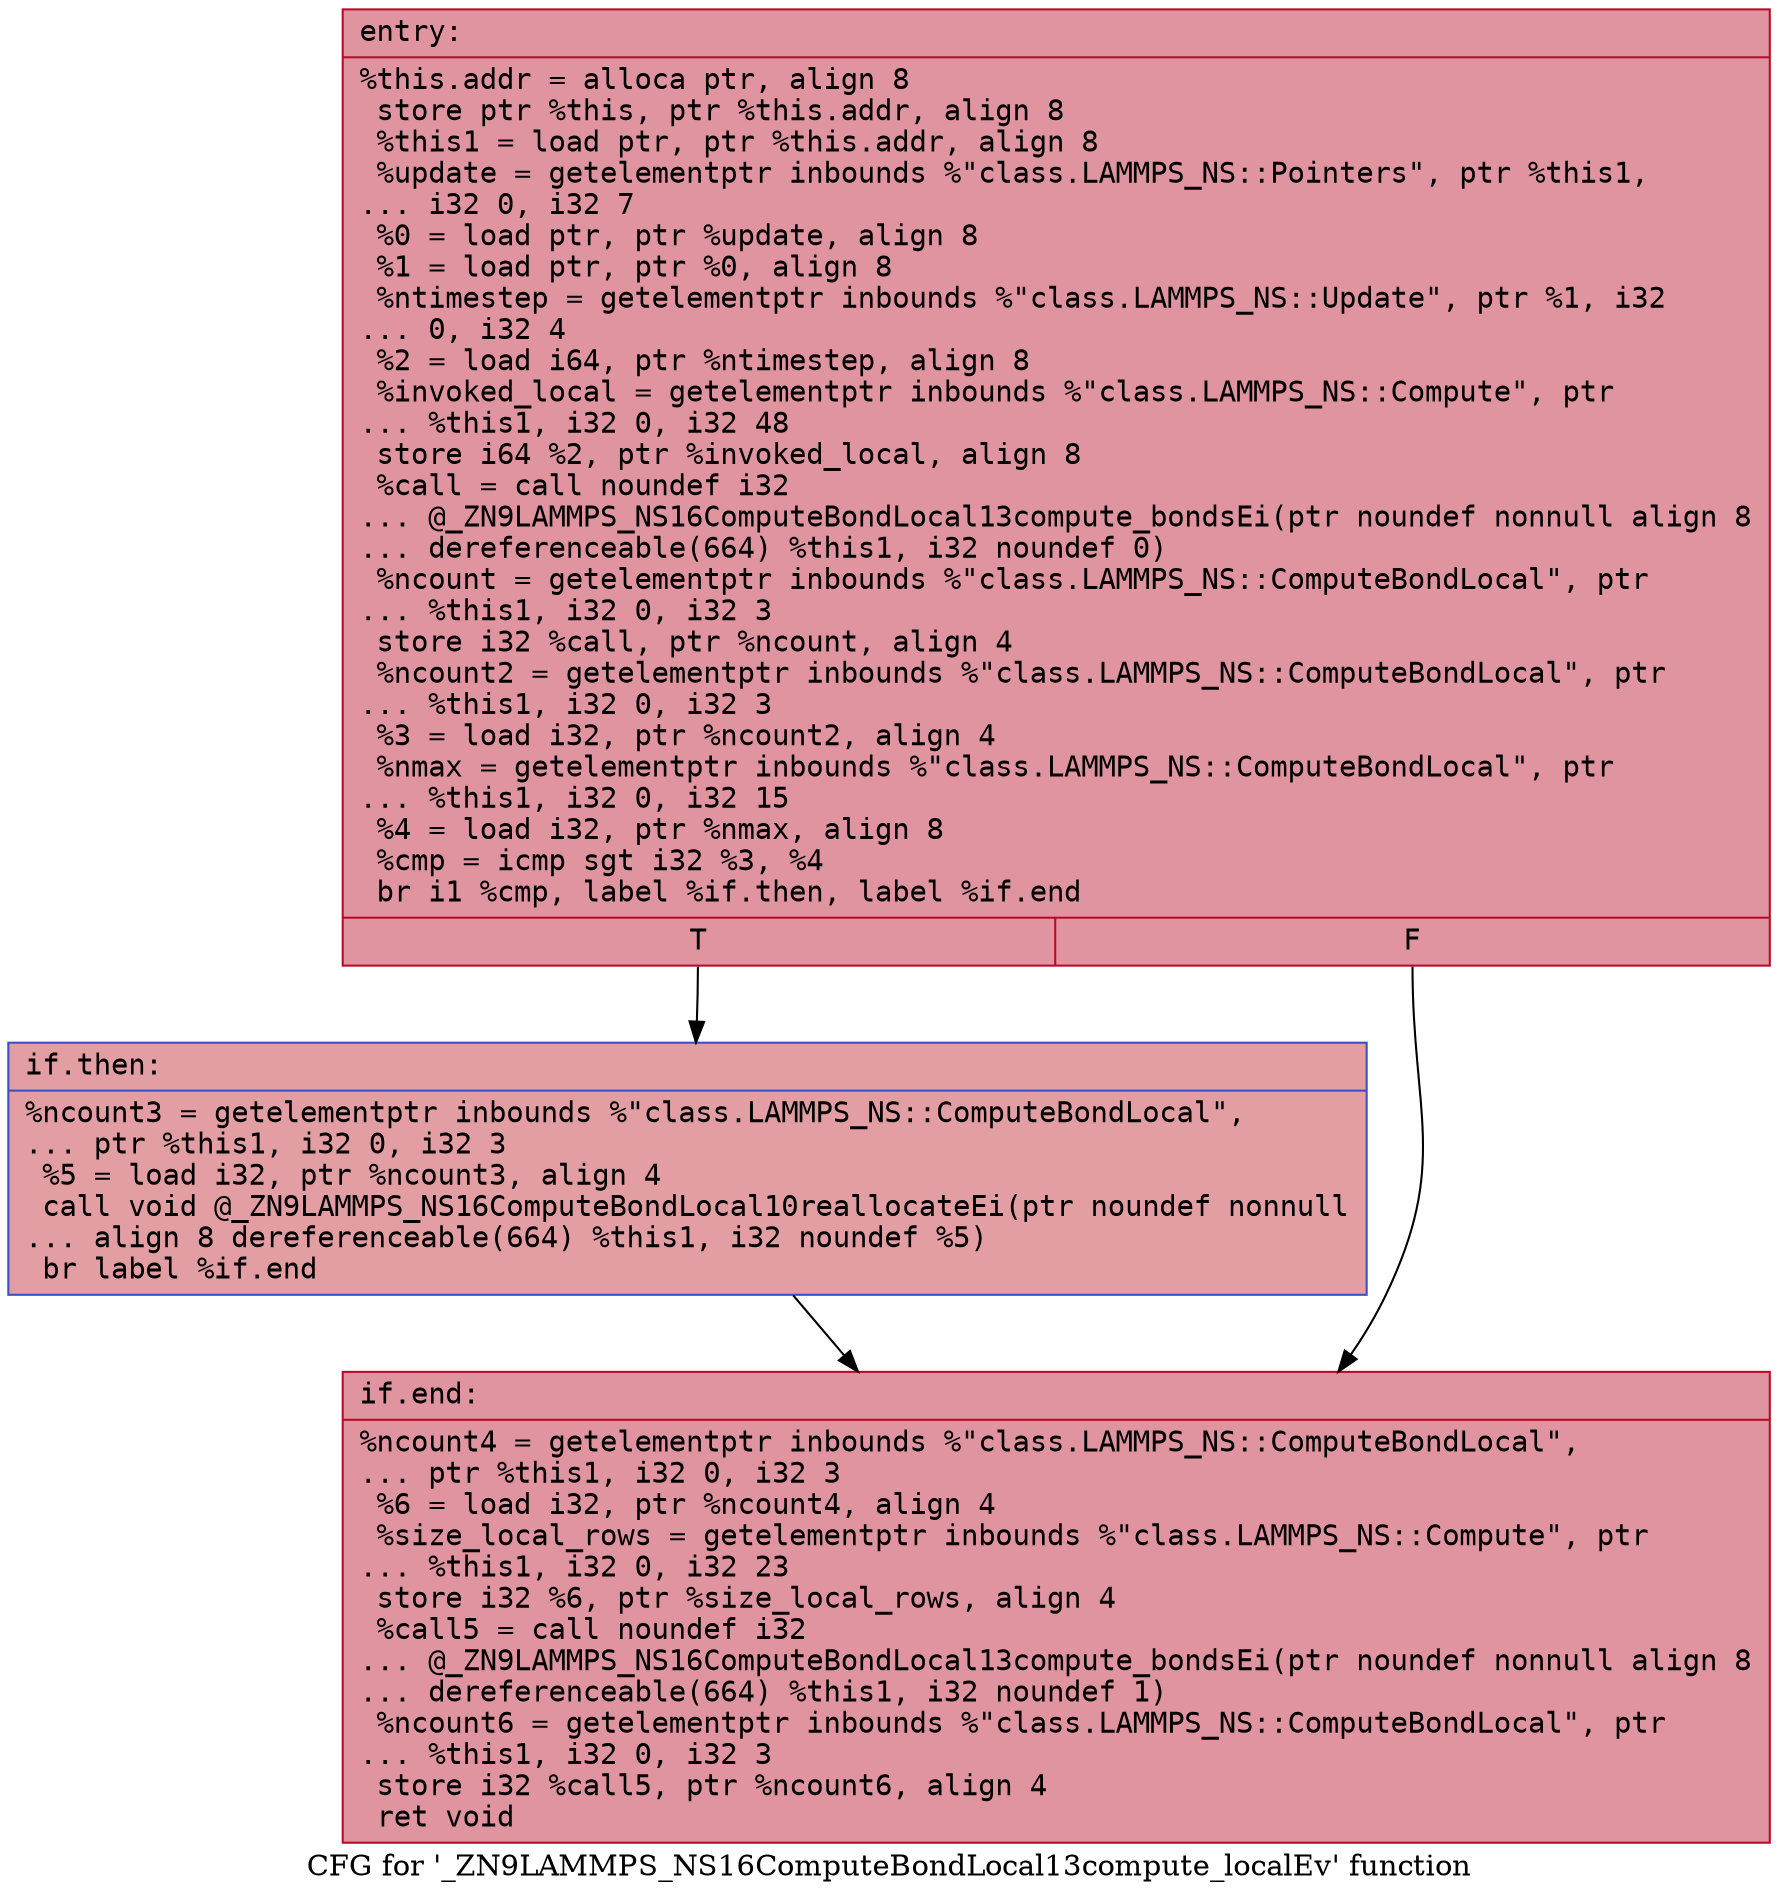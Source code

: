 digraph "CFG for '_ZN9LAMMPS_NS16ComputeBondLocal13compute_localEv' function" {
	label="CFG for '_ZN9LAMMPS_NS16ComputeBondLocal13compute_localEv' function";

	Node0x55902b448060 [shape=record,color="#b70d28ff", style=filled, fillcolor="#b70d2870" fontname="Courier",label="{entry:\l|  %this.addr = alloca ptr, align 8\l  store ptr %this, ptr %this.addr, align 8\l  %this1 = load ptr, ptr %this.addr, align 8\l  %update = getelementptr inbounds %\"class.LAMMPS_NS::Pointers\", ptr %this1,\l... i32 0, i32 7\l  %0 = load ptr, ptr %update, align 8\l  %1 = load ptr, ptr %0, align 8\l  %ntimestep = getelementptr inbounds %\"class.LAMMPS_NS::Update\", ptr %1, i32\l... 0, i32 4\l  %2 = load i64, ptr %ntimestep, align 8\l  %invoked_local = getelementptr inbounds %\"class.LAMMPS_NS::Compute\", ptr\l... %this1, i32 0, i32 48\l  store i64 %2, ptr %invoked_local, align 8\l  %call = call noundef i32\l... @_ZN9LAMMPS_NS16ComputeBondLocal13compute_bondsEi(ptr noundef nonnull align 8\l... dereferenceable(664) %this1, i32 noundef 0)\l  %ncount = getelementptr inbounds %\"class.LAMMPS_NS::ComputeBondLocal\", ptr\l... %this1, i32 0, i32 3\l  store i32 %call, ptr %ncount, align 4\l  %ncount2 = getelementptr inbounds %\"class.LAMMPS_NS::ComputeBondLocal\", ptr\l... %this1, i32 0, i32 3\l  %3 = load i32, ptr %ncount2, align 4\l  %nmax = getelementptr inbounds %\"class.LAMMPS_NS::ComputeBondLocal\", ptr\l... %this1, i32 0, i32 15\l  %4 = load i32, ptr %nmax, align 8\l  %cmp = icmp sgt i32 %3, %4\l  br i1 %cmp, label %if.then, label %if.end\l|{<s0>T|<s1>F}}"];
	Node0x55902b448060:s0 -> Node0x55902b44a110[tooltip="entry -> if.then\nProbability 50.00%" ];
	Node0x55902b448060:s1 -> Node0x55902b44a320[tooltip="entry -> if.end\nProbability 50.00%" ];
	Node0x55902b44a110 [shape=record,color="#3d50c3ff", style=filled, fillcolor="#be242e70" fontname="Courier",label="{if.then:\l|  %ncount3 = getelementptr inbounds %\"class.LAMMPS_NS::ComputeBondLocal\",\l... ptr %this1, i32 0, i32 3\l  %5 = load i32, ptr %ncount3, align 4\l  call void @_ZN9LAMMPS_NS16ComputeBondLocal10reallocateEi(ptr noundef nonnull\l... align 8 dereferenceable(664) %this1, i32 noundef %5)\l  br label %if.end\l}"];
	Node0x55902b44a110 -> Node0x55902b44a320[tooltip="if.then -> if.end\nProbability 100.00%" ];
	Node0x55902b44a320 [shape=record,color="#b70d28ff", style=filled, fillcolor="#b70d2870" fontname="Courier",label="{if.end:\l|  %ncount4 = getelementptr inbounds %\"class.LAMMPS_NS::ComputeBondLocal\",\l... ptr %this1, i32 0, i32 3\l  %6 = load i32, ptr %ncount4, align 4\l  %size_local_rows = getelementptr inbounds %\"class.LAMMPS_NS::Compute\", ptr\l... %this1, i32 0, i32 23\l  store i32 %6, ptr %size_local_rows, align 4\l  %call5 = call noundef i32\l... @_ZN9LAMMPS_NS16ComputeBondLocal13compute_bondsEi(ptr noundef nonnull align 8\l... dereferenceable(664) %this1, i32 noundef 1)\l  %ncount6 = getelementptr inbounds %\"class.LAMMPS_NS::ComputeBondLocal\", ptr\l... %this1, i32 0, i32 3\l  store i32 %call5, ptr %ncount6, align 4\l  ret void\l}"];
}
